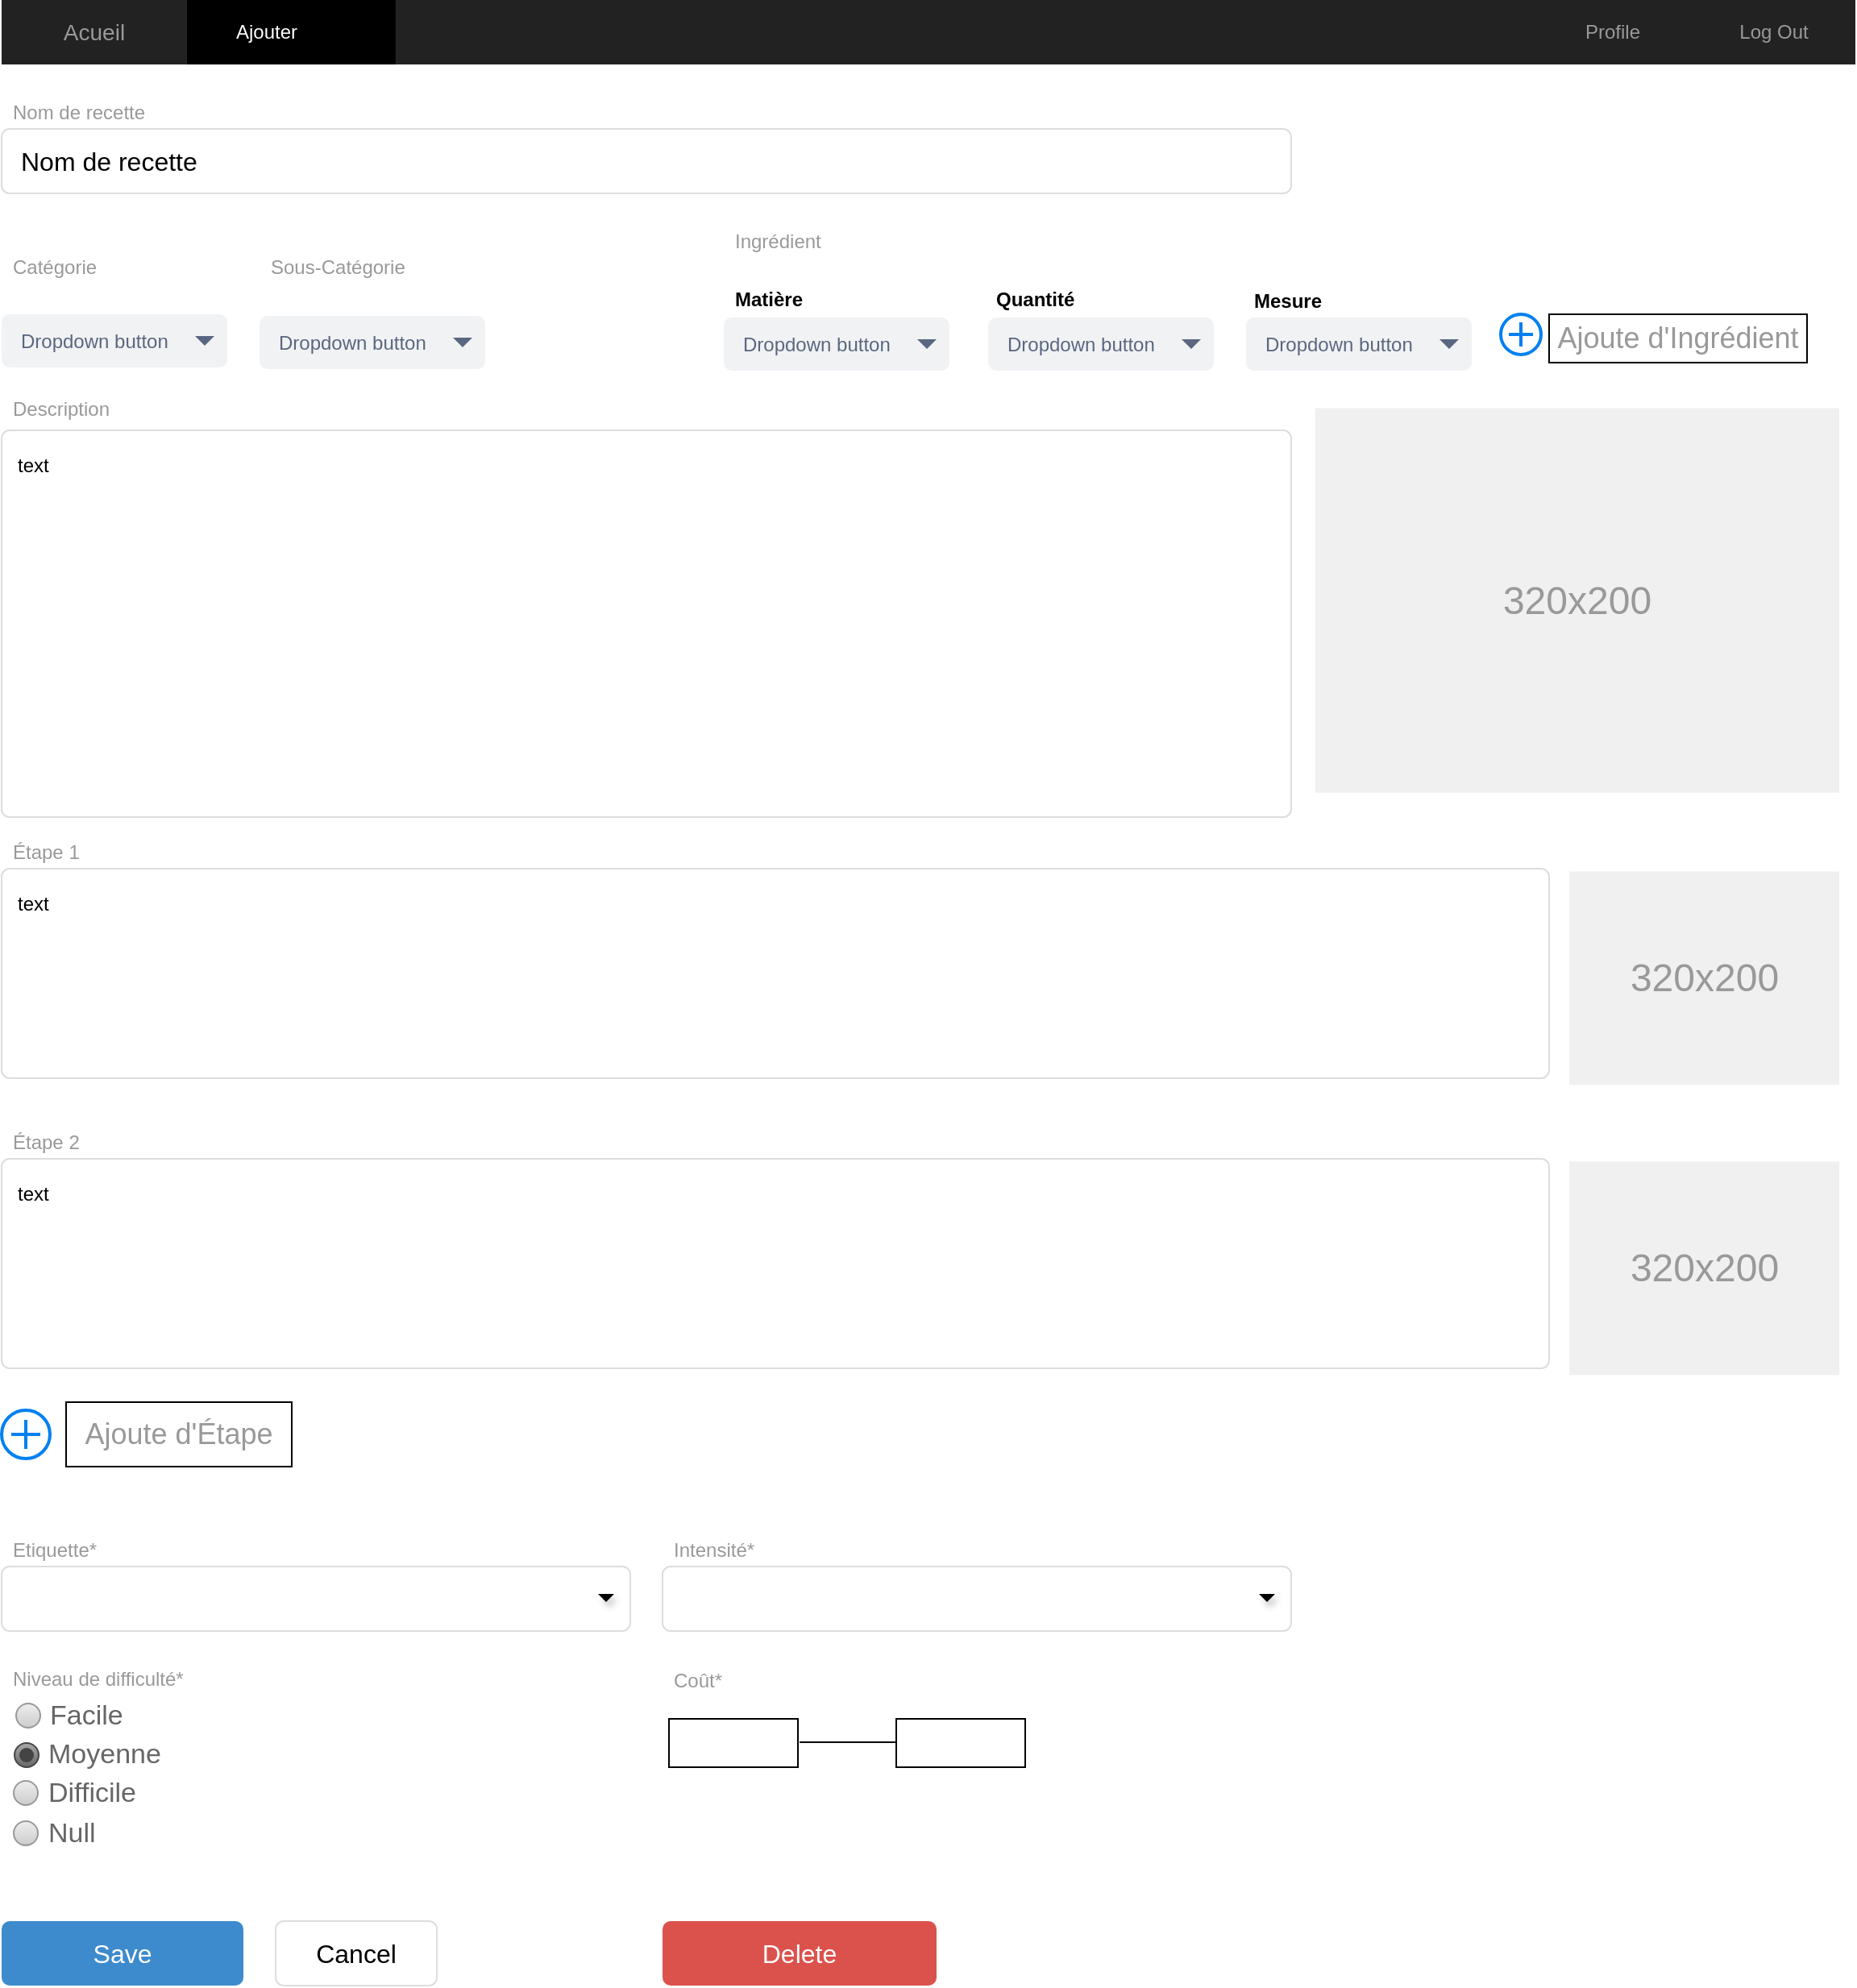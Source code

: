 <mxfile version="25.0.3">
  <diagram name="Page-1" id="c9db0220-8083-56f3-ca83-edcdcd058819">
    <mxGraphModel dx="1158" dy="715" grid="1" gridSize="10" guides="1" tooltips="1" connect="1" arrows="1" fold="1" page="1" pageScale="1.5" pageWidth="826" pageHeight="1169" background="none" math="0" shadow="0">
      <root>
        <mxCell id="0" style=";html=1;" />
        <mxCell id="1" style=";html=1;" parent="0" />
        <mxCell id="3d76a8aef4d5c911-1" value="" style="html=1;shadow=0;dashed=0;shape=mxgraph.bootstrap.rect;fillColor=#222222;strokeColor=none;whiteSpace=wrap;rounded=0;fontSize=12;fontColor=#000000;align=center;" parent="1" vertex="1">
          <mxGeometry x="40" y="70" width="1150" height="40" as="geometry" />
        </mxCell>
        <mxCell id="3d76a8aef4d5c911-2" value="Acueil" style="html=1;shadow=0;dashed=0;fillColor=none;strokeColor=none;shape=mxgraph.bootstrap.rect;fontColor=#999999;fontSize=14;whiteSpace=wrap;" parent="3d76a8aef4d5c911-1" vertex="1">
          <mxGeometry width="115" height="40" as="geometry" />
        </mxCell>
        <mxCell id="3d76a8aef4d5c911-3" value="Ajouter" style="html=1;shadow=0;dashed=0;shape=mxgraph.bootstrap.rect;fillColor=#000000;strokeColor=none;fontColor=#ffffff;spacingRight=30;whiteSpace=wrap;" parent="3d76a8aef4d5c911-1" vertex="1">
          <mxGeometry x="115" width="129.375" height="40" as="geometry" />
        </mxCell>
        <mxCell id="3d76a8aef4d5c911-9" value="Profile" style="html=1;shadow=0;dashed=0;fillColor=none;strokeColor=none;shape=mxgraph.bootstrap.rect;fontColor=#999999;whiteSpace=wrap;" parent="3d76a8aef4d5c911-1" vertex="1">
          <mxGeometry x="948.75" width="100.625" height="40" as="geometry" />
        </mxCell>
        <mxCell id="3d76a8aef4d5c911-10" value="Log Out" style="html=1;shadow=0;dashed=0;fillColor=none;strokeColor=none;shape=mxgraph.bootstrap.rect;fontColor=#999999;whiteSpace=wrap;" parent="3d76a8aef4d5c911-1" vertex="1">
          <mxGeometry x="1049.375" width="100.625" height="40" as="geometry" />
        </mxCell>
        <mxCell id="3d76a8aef4d5c911-17" value="Nom de recette" style="html=1;shadow=0;dashed=0;shape=mxgraph.bootstrap.rect;strokeColor=none;fillColor=none;fontColor=#999999;align=left;spacingLeft=5;whiteSpace=wrap;rounded=0;" parent="1" vertex="1">
          <mxGeometry x="40" y="130" width="200" height="20" as="geometry" />
        </mxCell>
        <mxCell id="3d76a8aef4d5c911-18" value="Nom de recette" style="html=1;shadow=0;dashed=0;shape=mxgraph.bootstrap.rrect;rSize=5;strokeColor=#dddddd;;align=left;spacingLeft=10;fontSize=16;whiteSpace=wrap;rounded=0;" parent="1" vertex="1">
          <mxGeometry x="40" y="150" width="800" height="40" as="geometry" />
        </mxCell>
        <mxCell id="3d76a8aef4d5c911-19" value="&lt;p&gt;&lt;span style=&quot;text-align: center;&quot;&gt;&lt;font style=&quot;font-size: 12px;&quot;&gt;Catégorie&lt;/font&gt;&lt;/span&gt;&lt;/p&gt;" style="html=1;shadow=0;dashed=0;shape=mxgraph.bootstrap.rect;strokeColor=none;fillColor=none;fontColor=#999999;align=left;spacingLeft=5;whiteSpace=wrap;rounded=0;" parent="1" vertex="1">
          <mxGeometry x="40" y="226" width="200" height="20" as="geometry" />
        </mxCell>
        <mxCell id="3d76a8aef4d5c911-23" value="Description" style="html=1;shadow=0;dashed=0;shape=mxgraph.bootstrap.rect;strokeColor=none;fillColor=none;fontColor=#999999;align=left;spacingLeft=5;whiteSpace=wrap;rounded=0;" parent="1" vertex="1">
          <mxGeometry x="40" y="314" width="200" height="20" as="geometry" />
        </mxCell>
        <mxCell id="3d76a8aef4d5c911-24" value="text" style="html=1;shadow=0;dashed=0;shape=mxgraph.bootstrap.rrect;rSize=5;fontSize=12;strokeColor=#dddddd;align=left;spacing=10;verticalAlign=top;whiteSpace=wrap;rounded=0;" parent="1" vertex="1">
          <mxGeometry x="40" y="337" width="800" height="240" as="geometry" />
        </mxCell>
        <mxCell id="3d76a8aef4d5c911-28" value="&lt;span style=&quot;text-align: center;&quot;&gt;&lt;font style=&quot;font-size: 12px;&quot;&gt;Etiquette*&lt;/font&gt;&lt;/span&gt;" style="html=1;shadow=0;dashed=0;shape=mxgraph.bootstrap.rect;strokeColor=none;fillColor=none;fontColor=#999999;align=left;spacingLeft=5;whiteSpace=wrap;rounded=0;" parent="1" vertex="1">
          <mxGeometry x="40" y="1022" width="200" height="20" as="geometry" />
        </mxCell>
        <mxCell id="3d76a8aef4d5c911-29" value="" style="html=1;shadow=0;dashed=0;shape=mxgraph.bootstrap.rrect;rSize=5;strokeColor=#dddddd;align=left;spacingLeft=10;fontSize=16;whiteSpace=wrap;rounded=0;" parent="1" vertex="1">
          <mxGeometry x="40" y="1042" width="390" height="40" as="geometry" />
        </mxCell>
        <mxCell id="3d76a8aef4d5c911-30" value="" style="shape=triangle;strokeColor=none;fillColor=#000000;direction=south;rounded=0;shadow=1;fontSize=12;fontColor=#000000;align=center;html=1;" parent="1" vertex="1">
          <mxGeometry x="410" y="1059" width="10" height="5" as="geometry" />
        </mxCell>
        <mxCell id="3d76a8aef4d5c911-31" value="&lt;span style=&quot;text-align: center;&quot;&gt;&lt;font style=&quot;font-size: 12px;&quot;&gt;Intensité*&lt;/font&gt;&lt;/span&gt;" style="html=1;shadow=0;dashed=0;shape=mxgraph.bootstrap.rect;strokeColor=none;fillColor=none;fontColor=#999999;align=left;spacingLeft=5;whiteSpace=wrap;rounded=0;" parent="1" vertex="1">
          <mxGeometry x="450" y="1022" width="200" height="20" as="geometry" />
        </mxCell>
        <mxCell id="3d76a8aef4d5c911-32" value="" style="html=1;shadow=0;dashed=0;shape=mxgraph.bootstrap.rrect;rSize=5;strokeColor=#dddddd;align=left;spacingLeft=10;fontSize=16;whiteSpace=wrap;rounded=0;" parent="1" vertex="1">
          <mxGeometry x="450" y="1042" width="390" height="40" as="geometry" />
        </mxCell>
        <mxCell id="3d76a8aef4d5c911-33" value="" style="shape=triangle;strokeColor=none;fillColor=#000000;direction=south;rounded=0;shadow=1;fontSize=12;fontColor=#000000;align=center;html=1;" parent="1" vertex="1">
          <mxGeometry x="820" y="1059" width="10" height="5" as="geometry" />
        </mxCell>
        <mxCell id="3d76a8aef4d5c911-34" value="&lt;span style=&quot;text-align: center;&quot;&gt;&lt;font style=&quot;font-size: 12px;&quot;&gt;Niveau de difficulté*&lt;/font&gt;&lt;/span&gt;" style="html=1;shadow=0;dashed=0;shape=mxgraph.bootstrap.rect;strokeColor=none;fillColor=none;fontColor=#999999;align=left;spacingLeft=5;whiteSpace=wrap;rounded=0;" parent="1" vertex="1">
          <mxGeometry x="40" y="1102" width="200" height="20" as="geometry" />
        </mxCell>
        <mxCell id="3d76a8aef4d5c911-51" value="Save" style="html=1;shadow=0;dashed=0;shape=mxgraph.bootstrap.rrect;align=center;rSize=5;strokeColor=none;fillColor=#3D8BCD;fontColor=#ffffff;fontSize=16;whiteSpace=wrap;rounded=0;" parent="1" vertex="1">
          <mxGeometry x="40" y="1262" width="150" height="40" as="geometry" />
        </mxCell>
        <mxCell id="3d76a8aef4d5c911-52" value="Cancel" style="html=1;shadow=0;dashed=0;shape=mxgraph.bootstrap.rrect;align=center;rSize=5;strokeColor=#dddddd;fontSize=16;whiteSpace=wrap;rounded=0;" parent="1" vertex="1">
          <mxGeometry x="210" y="1262" width="100" height="40" as="geometry" />
        </mxCell>
        <mxCell id="3d76a8aef4d5c911-53" value="Delete" style="html=1;shadow=0;dashed=0;shape=mxgraph.bootstrap.rrect;align=center;rSize=5;strokeColor=none;fillColor=#DB524C;fontColor=#ffffff;fontSize=16;whiteSpace=wrap;rounded=0;" parent="1" vertex="1">
          <mxGeometry x="450" y="1262" width="170" height="40" as="geometry" />
        </mxCell>
        <mxCell id="3d76a8aef4d5c911-54" value="" style="html=1;shadow=0;dashed=0;shape=mxgraph.bootstrap.rrect;rSize=5;rounded=0;fontSize=12;align=center;fillColor=default;fillStyle=hatch;strokeColor=none;" parent="1" vertex="1">
          <mxGeometry x="850" y="319" width="330" height="340" as="geometry" />
        </mxCell>
        <mxCell id="3d76a8aef4d5c911-55" value="320x200" style="shape=rect;fontSize=24;fillColor=#f0f0f0;strokeColor=none;fontColor=#999999;whiteSpace=wrap;" parent="3d76a8aef4d5c911-54" vertex="1">
          <mxGeometry x="5" y="4.255" width="325" height="238.612" as="geometry" />
        </mxCell>
        <mxCell id="3d76a8aef4d5c911-56" value="" style="html=1;shadow=0;dashed=0;shape=mxgraph.bootstrap.anchor;fontSize=26;align=left;whiteSpace=wrap;" parent="3d76a8aef4d5c911-54" vertex="1">
          <mxGeometry x="5" y="238" width="300" height="34" as="geometry" />
        </mxCell>
        <mxCell id="3d76a8aef4d5c911-57" value="" style="html=1;shadow=0;dashed=0;shape=mxgraph.bootstrap.anchor;strokeColor=#dddddd;whiteSpace=wrap;align=left;verticalAlign=top;fontSize=14;whiteSpace=wrap;" parent="3d76a8aef4d5c911-54" vertex="1">
          <mxGeometry x="15" y="221" width="300" height="68" as="geometry" />
        </mxCell>
        <mxCell id="-rdcO45uT1Eu5GAejqVt-2" value="Dropdown button" style="rounded=1;fillColor=#F1F2F4;strokeColor=none;html=1;whiteSpace=wrap;fontColor=#596780;align=left;fontSize=12;spacingLeft=10;sketch=0;" parent="1" vertex="1">
          <mxGeometry x="40" y="265" width="140" height="33" as="geometry" />
        </mxCell>
        <mxCell id="-rdcO45uT1Eu5GAejqVt-3" value="" style="shape=triangle;direction=south;fillColor=#596780;strokeColor=none;html=1;sketch=0;" parent="-rdcO45uT1Eu5GAejqVt-2" vertex="1">
          <mxGeometry x="1" y="0.5" width="12" height="6" relative="1" as="geometry">
            <mxPoint x="-20" y="-3" as="offset" />
          </mxGeometry>
        </mxCell>
        <mxCell id="-rdcO45uT1Eu5GAejqVt-19" value="&lt;span style=&quot;text-align: center;&quot;&gt;&lt;font style=&quot;font-size: 12px;&quot;&gt;Coût*&lt;/font&gt;&lt;/span&gt;" style="html=1;shadow=0;dashed=0;shape=mxgraph.bootstrap.rect;strokeColor=none;fillColor=none;fontColor=#999999;align=left;spacingLeft=5;whiteSpace=wrap;rounded=0;" parent="1" vertex="1">
          <mxGeometry x="450" y="1102.5" width="200" height="20" as="geometry" />
        </mxCell>
        <mxCell id="-rdcO45uT1Eu5GAejqVt-24" value="" style="rounded=0;whiteSpace=wrap;html=1;points=[[0,0,0,0,0],[0,0.25,0,0,0],[0,0.5,0,0,0],[0,0.75,0,0,0],[0,1,0,0,0],[0.25,0,0,0,0],[0.25,1,0,0,0],[0.5,0,0,0,0],[0.5,1,0,0,0],[0.75,0,0,0,0],[0.75,1,0,0,0],[1,0,0,0,0],[1,0.25,0,0,0],[1,0.5,0,0,0],[1,0.75,0,0,0],[1,1,0,0,0]];" parent="1" vertex="1">
          <mxGeometry x="454" y="1136.5" width="80" height="30" as="geometry" />
        </mxCell>
        <mxCell id="-rdcO45uT1Eu5GAejqVt-25" value="" style="rounded=0;whiteSpace=wrap;html=1;" parent="1" vertex="1">
          <mxGeometry x="595" y="1136.5" width="80" height="30" as="geometry" />
        </mxCell>
        <mxCell id="-rdcO45uT1Eu5GAejqVt-26" value="" style="endArrow=none;html=1;rounded=0;" parent="1" edge="1">
          <mxGeometry width="50" height="50" relative="1" as="geometry">
            <mxPoint x="535" y="1151" as="sourcePoint" />
            <mxPoint x="595" y="1151" as="targetPoint" />
          </mxGeometry>
        </mxCell>
        <mxCell id="-rdcO45uT1Eu5GAejqVt-34" value="&lt;p&gt;&lt;span style=&quot;text-align: center;&quot;&gt;&lt;font style=&quot;font-size: 12px;&quot;&gt;Ingrédient&lt;/font&gt;&lt;/span&gt;&lt;/p&gt;" style="html=1;shadow=0;dashed=0;shape=mxgraph.bootstrap.rect;strokeColor=none;fillColor=none;fontColor=#999999;align=left;spacingLeft=5;whiteSpace=wrap;rounded=0;" parent="1" vertex="1">
          <mxGeometry x="488" y="210" width="200" height="20" as="geometry" />
        </mxCell>
        <mxCell id="-rdcO45uT1Eu5GAejqVt-35" value="Dropdown button" style="rounded=1;fillColor=#F1F2F4;strokeColor=none;html=1;whiteSpace=wrap;fontColor=#596780;align=left;fontSize=12;spacingLeft=10;sketch=0;" parent="1" vertex="1">
          <mxGeometry x="488" y="267" width="140" height="33" as="geometry" />
        </mxCell>
        <mxCell id="-rdcO45uT1Eu5GAejqVt-36" value="" style="shape=triangle;direction=south;fillColor=#596780;strokeColor=none;html=1;sketch=0;" parent="-rdcO45uT1Eu5GAejqVt-35" vertex="1">
          <mxGeometry x="1" y="0.5" width="12" height="6" relative="1" as="geometry">
            <mxPoint x="-20" y="-3" as="offset" />
          </mxGeometry>
        </mxCell>
        <mxCell id="-rdcO45uT1Eu5GAejqVt-37" value="Étape 1" style="html=1;shadow=0;dashed=0;shape=mxgraph.bootstrap.rect;strokeColor=none;fillColor=none;fontColor=#999999;align=left;spacingLeft=5;whiteSpace=wrap;rounded=0;" parent="1" vertex="1">
          <mxGeometry x="40" y="589" width="200" height="20" as="geometry" />
        </mxCell>
        <mxCell id="-rdcO45uT1Eu5GAejqVt-38" value="text" style="html=1;shadow=0;dashed=0;shape=mxgraph.bootstrap.rrect;rSize=5;fontSize=12;strokeColor=#dddddd;align=left;spacing=10;verticalAlign=top;whiteSpace=wrap;rounded=0;" parent="1" vertex="1">
          <mxGeometry x="40" y="609" width="960" height="130" as="geometry" />
        </mxCell>
        <mxCell id="-rdcO45uT1Eu5GAejqVt-39" value="" style="html=1;shadow=0;dashed=0;shape=mxgraph.bootstrap.rrect;rSize=5;rounded=0;fontSize=12;align=center;fillColor=default;fillStyle=hatch;strokeColor=none;" parent="1" vertex="1">
          <mxGeometry x="1010" y="609" width="170" height="140" as="geometry" />
        </mxCell>
        <mxCell id="-rdcO45uT1Eu5GAejqVt-40" value="320x200" style="shape=rect;fontSize=24;fillColor=#f0f0f0;strokeColor=none;fontColor=#999999;whiteSpace=wrap;" parent="-rdcO45uT1Eu5GAejqVt-39" vertex="1">
          <mxGeometry x="2.576" y="1.75" width="167.424" height="132.417" as="geometry" />
        </mxCell>
        <mxCell id="-rdcO45uT1Eu5GAejqVt-41" value="" style="html=1;shadow=0;dashed=0;shape=mxgraph.bootstrap.anchor;fontSize=26;align=left;whiteSpace=wrap;" parent="-rdcO45uT1Eu5GAejqVt-39" vertex="1">
          <mxGeometry x="2.576" y="98" width="154.545" height="14" as="geometry" />
        </mxCell>
        <mxCell id="-rdcO45uT1Eu5GAejqVt-42" value="" style="html=1;shadow=0;dashed=0;shape=mxgraph.bootstrap.anchor;strokeColor=#dddddd;whiteSpace=wrap;align=left;verticalAlign=top;fontSize=14;whiteSpace=wrap;" parent="-rdcO45uT1Eu5GAejqVt-39" vertex="1">
          <mxGeometry x="7.727" y="91" width="154.545" height="28" as="geometry" />
        </mxCell>
        <mxCell id="-rdcO45uT1Eu5GAejqVt-55" value="" style="html=1;verticalLabelPosition=bottom;align=center;labelBackgroundColor=#ffffff;verticalAlign=top;strokeWidth=2;strokeColor=#0080F0;shadow=0;dashed=0;shape=mxgraph.ios7.icons.add;" parent="1" vertex="1">
          <mxGeometry x="40" y="945" width="30" height="30" as="geometry" />
        </mxCell>
        <mxCell id="-rdcO45uT1Eu5GAejqVt-58" value="&lt;font style=&quot;font-size: 18px;&quot; color=&quot;#999999&quot;&gt;Ajoute d&#39;Étape&lt;/font&gt;" style="rounded=0;whiteSpace=wrap;html=1;" parent="1" vertex="1">
          <mxGeometry x="80" y="940" width="140" height="40" as="geometry" />
        </mxCell>
        <mxCell id="61QE49kmYG1aLsu3BWq3-3" value="&lt;p&gt;&lt;span style=&quot;text-align: center;&quot;&gt;&lt;font color=&quot;#000000&quot; style=&quot;font-size: 12px;&quot;&gt;&lt;b&gt;Matière&lt;/b&gt;&lt;/font&gt;&lt;/span&gt;&lt;/p&gt;" style="html=1;shadow=0;dashed=0;shape=mxgraph.bootstrap.rect;strokeColor=none;fillColor=none;fontColor=#999999;align=left;spacingLeft=5;whiteSpace=wrap;rounded=0;" vertex="1" parent="1">
          <mxGeometry x="488" y="246" width="200" height="20" as="geometry" />
        </mxCell>
        <mxCell id="61QE49kmYG1aLsu3BWq3-6" value="Dropdown button" style="rounded=1;fillColor=#F1F2F4;strokeColor=none;html=1;whiteSpace=wrap;fontColor=#596780;align=left;fontSize=12;spacingLeft=10;sketch=0;" vertex="1" parent="1">
          <mxGeometry x="652" y="267" width="140" height="33" as="geometry" />
        </mxCell>
        <mxCell id="61QE49kmYG1aLsu3BWq3-7" value="" style="shape=triangle;direction=south;fillColor=#596780;strokeColor=none;html=1;sketch=0;" vertex="1" parent="61QE49kmYG1aLsu3BWq3-6">
          <mxGeometry x="1" y="0.5" width="12" height="6" relative="1" as="geometry">
            <mxPoint x="-20" y="-3" as="offset" />
          </mxGeometry>
        </mxCell>
        <mxCell id="61QE49kmYG1aLsu3BWq3-8" value="&lt;p&gt;&lt;span style=&quot;text-align: center;&quot;&gt;&lt;font color=&quot;#000000&quot; style=&quot;font-size: 12px;&quot;&gt;&lt;b&gt;Quantité&lt;/b&gt;&lt;/font&gt;&lt;/span&gt;&lt;/p&gt;" style="html=1;shadow=0;dashed=0;shape=mxgraph.bootstrap.rect;strokeColor=none;fillColor=none;fontColor=#999999;align=left;spacingLeft=5;whiteSpace=wrap;rounded=0;" vertex="1" parent="1">
          <mxGeometry x="650" y="246" width="200" height="20" as="geometry" />
        </mxCell>
        <mxCell id="61QE49kmYG1aLsu3BWq3-9" value="Dropdown button" style="rounded=1;fillColor=#F1F2F4;strokeColor=none;html=1;whiteSpace=wrap;fontColor=#596780;align=left;fontSize=12;spacingLeft=10;sketch=0;" vertex="1" parent="1">
          <mxGeometry x="812" y="267" width="140" height="33" as="geometry" />
        </mxCell>
        <mxCell id="61QE49kmYG1aLsu3BWq3-10" value="" style="shape=triangle;direction=south;fillColor=#596780;strokeColor=none;html=1;sketch=0;" vertex="1" parent="61QE49kmYG1aLsu3BWq3-9">
          <mxGeometry x="1" y="0.5" width="12" height="6" relative="1" as="geometry">
            <mxPoint x="-20" y="-3" as="offset" />
          </mxGeometry>
        </mxCell>
        <mxCell id="61QE49kmYG1aLsu3BWq3-11" value="&lt;p&gt;&lt;span style=&quot;text-align: center;&quot;&gt;&lt;font color=&quot;#000000&quot; style=&quot;font-size: 12px;&quot;&gt;&lt;b&gt;Mesure&lt;/b&gt;&lt;/font&gt;&lt;/span&gt;&lt;/p&gt;" style="html=1;shadow=0;dashed=0;shape=mxgraph.bootstrap.rect;strokeColor=none;fillColor=none;fontColor=#999999;align=left;spacingLeft=5;whiteSpace=wrap;rounded=0;" vertex="1" parent="1">
          <mxGeometry x="810" y="247" width="200" height="20" as="geometry" />
        </mxCell>
        <mxCell id="61QE49kmYG1aLsu3BWq3-13" value="Étape 2" style="html=1;shadow=0;dashed=0;shape=mxgraph.bootstrap.rect;strokeColor=none;fillColor=none;fontColor=#999999;align=left;spacingLeft=5;whiteSpace=wrap;rounded=0;" vertex="1" parent="1">
          <mxGeometry x="40" y="769" width="200" height="20" as="geometry" />
        </mxCell>
        <mxCell id="61QE49kmYG1aLsu3BWq3-14" value="text" style="html=1;shadow=0;dashed=0;shape=mxgraph.bootstrap.rrect;rSize=5;fontSize=12;strokeColor=#dddddd;align=left;spacing=10;verticalAlign=top;whiteSpace=wrap;rounded=0;" vertex="1" parent="1">
          <mxGeometry x="40" y="789" width="960" height="130" as="geometry" />
        </mxCell>
        <mxCell id="61QE49kmYG1aLsu3BWq3-15" value="" style="html=1;shadow=0;dashed=0;shape=mxgraph.bootstrap.rrect;rSize=5;rounded=0;fontSize=12;align=center;fillColor=default;fillStyle=hatch;strokeColor=none;" vertex="1" parent="1">
          <mxGeometry x="1010" y="789" width="170" height="140" as="geometry" />
        </mxCell>
        <mxCell id="61QE49kmYG1aLsu3BWq3-16" value="320x200" style="shape=rect;fontSize=24;fillColor=#f0f0f0;strokeColor=none;fontColor=#999999;whiteSpace=wrap;" vertex="1" parent="61QE49kmYG1aLsu3BWq3-15">
          <mxGeometry x="2.576" y="1.75" width="167.424" height="132.417" as="geometry" />
        </mxCell>
        <mxCell id="61QE49kmYG1aLsu3BWq3-17" value="" style="html=1;shadow=0;dashed=0;shape=mxgraph.bootstrap.anchor;fontSize=26;align=left;whiteSpace=wrap;" vertex="1" parent="61QE49kmYG1aLsu3BWq3-15">
          <mxGeometry x="2.576" y="98" width="154.545" height="14" as="geometry" />
        </mxCell>
        <mxCell id="61QE49kmYG1aLsu3BWq3-18" value="" style="html=1;shadow=0;dashed=0;shape=mxgraph.bootstrap.anchor;strokeColor=#dddddd;whiteSpace=wrap;align=left;verticalAlign=top;fontSize=14;whiteSpace=wrap;" vertex="1" parent="61QE49kmYG1aLsu3BWq3-15">
          <mxGeometry x="7.727" y="91" width="154.545" height="28" as="geometry" />
        </mxCell>
        <mxCell id="61QE49kmYG1aLsu3BWq3-19" value="" style="html=1;verticalLabelPosition=bottom;align=center;labelBackgroundColor=#ffffff;verticalAlign=top;strokeWidth=2;strokeColor=#0080F0;shadow=0;dashed=0;shape=mxgraph.ios7.icons.add;" vertex="1" parent="1">
          <mxGeometry x="970" y="265" width="25" height="25" as="geometry" />
        </mxCell>
        <mxCell id="61QE49kmYG1aLsu3BWq3-20" value="&lt;font style=&quot;font-size: 18px;&quot; color=&quot;#999999&quot;&gt;Ajoute d&#39;Ingrédient&lt;/font&gt;" style="rounded=0;whiteSpace=wrap;html=1;" vertex="1" parent="1">
          <mxGeometry x="1000" y="265" width="160" height="30" as="geometry" />
        </mxCell>
        <mxCell id="61QE49kmYG1aLsu3BWq3-21" value="Facile" style="shape=ellipse;fillColor=#eeeeee;strokeColor=#999999;gradientColor=#cccccc;html=1;align=left;spacingLeft=4;fontSize=17;fontColor=#666666;labelPosition=right;shadow=0;" vertex="1" parent="1">
          <mxGeometry x="49" y="1127" width="15" height="15" as="geometry" />
        </mxCell>
        <mxCell id="61QE49kmYG1aLsu3BWq3-38" value="&lt;font&gt;Moyenne&lt;/font&gt;" style="text;strokeColor=none;align=left;verticalAlign=middle;spacingLeft=27;spacingRight=10;overflow=hidden;points=[[0,0.5],[1,0.5]];portConstraint=eastwest;rotatable=0;whiteSpace=wrap;html=1;rSize=5;fillColor=none;fontColor=#666666;fontSize=17;" vertex="1" parent="1">
          <mxGeometry x="40" y="1144" width="150" height="30" as="geometry" />
        </mxCell>
        <mxCell id="61QE49kmYG1aLsu3BWq3-39" value="" style="shape=ellipse;resizable=0;fillColor=#AAAAAA;gradientColor=#666666;strokeColor=#444444;html=1;" vertex="1" parent="61QE49kmYG1aLsu3BWq3-38">
          <mxGeometry y="0.5" width="15" height="15" relative="1" as="geometry">
            <mxPoint x="8" y="-7.5" as="offset" />
          </mxGeometry>
        </mxCell>
        <mxCell id="61QE49kmYG1aLsu3BWq3-40" value="" style="shape=ellipse;resizable=0;fillColor=#444444;strokeColor=none;html=1;" vertex="1" parent="61QE49kmYG1aLsu3BWq3-39">
          <mxGeometry x="0.2" y="0.2" width="9" height="9" relative="1" as="geometry" />
        </mxCell>
        <mxCell id="61QE49kmYG1aLsu3BWq3-44" value="Difficile" style="shape=ellipse;fillColor=#eeeeee;strokeColor=#999999;gradientColor=#cccccc;html=1;align=left;spacingLeft=4;fontSize=17;fontColor=#666666;labelPosition=right;shadow=0;" vertex="1" parent="1">
          <mxGeometry x="47.5" y="1175" width="15" height="15" as="geometry" />
        </mxCell>
        <mxCell id="61QE49kmYG1aLsu3BWq3-45" value="Null" style="shape=ellipse;fillColor=#eeeeee;strokeColor=#999999;gradientColor=#cccccc;html=1;align=left;spacingLeft=4;fontSize=17;fontColor=#666666;labelPosition=right;shadow=0;" vertex="1" parent="1">
          <mxGeometry x="47.5" y="1200" width="15" height="15" as="geometry" />
        </mxCell>
        <mxCell id="61QE49kmYG1aLsu3BWq3-51" value="&lt;p&gt;&lt;span style=&quot;text-align: center;&quot;&gt;&lt;font style=&quot;font-size: 12px;&quot;&gt;Sous-Catégorie&lt;/font&gt;&lt;/span&gt;&lt;/p&gt;" style="html=1;shadow=0;dashed=0;shape=mxgraph.bootstrap.rect;strokeColor=none;fillColor=none;fontColor=#999999;align=left;spacingLeft=5;whiteSpace=wrap;rounded=0;" vertex="1" parent="1">
          <mxGeometry x="200" y="226" width="200" height="20" as="geometry" />
        </mxCell>
        <mxCell id="61QE49kmYG1aLsu3BWq3-52" value="Dropdown button" style="rounded=1;fillColor=#F1F2F4;strokeColor=none;html=1;whiteSpace=wrap;fontColor=#596780;align=left;fontSize=12;spacingLeft=10;sketch=0;" vertex="1" parent="1">
          <mxGeometry x="200" y="266" width="140" height="33" as="geometry" />
        </mxCell>
        <mxCell id="61QE49kmYG1aLsu3BWq3-53" value="" style="shape=triangle;direction=south;fillColor=#596780;strokeColor=none;html=1;sketch=0;" vertex="1" parent="61QE49kmYG1aLsu3BWq3-52">
          <mxGeometry x="1" y="0.5" width="12" height="6" relative="1" as="geometry">
            <mxPoint x="-20" y="-3" as="offset" />
          </mxGeometry>
        </mxCell>
      </root>
    </mxGraphModel>
  </diagram>
</mxfile>
